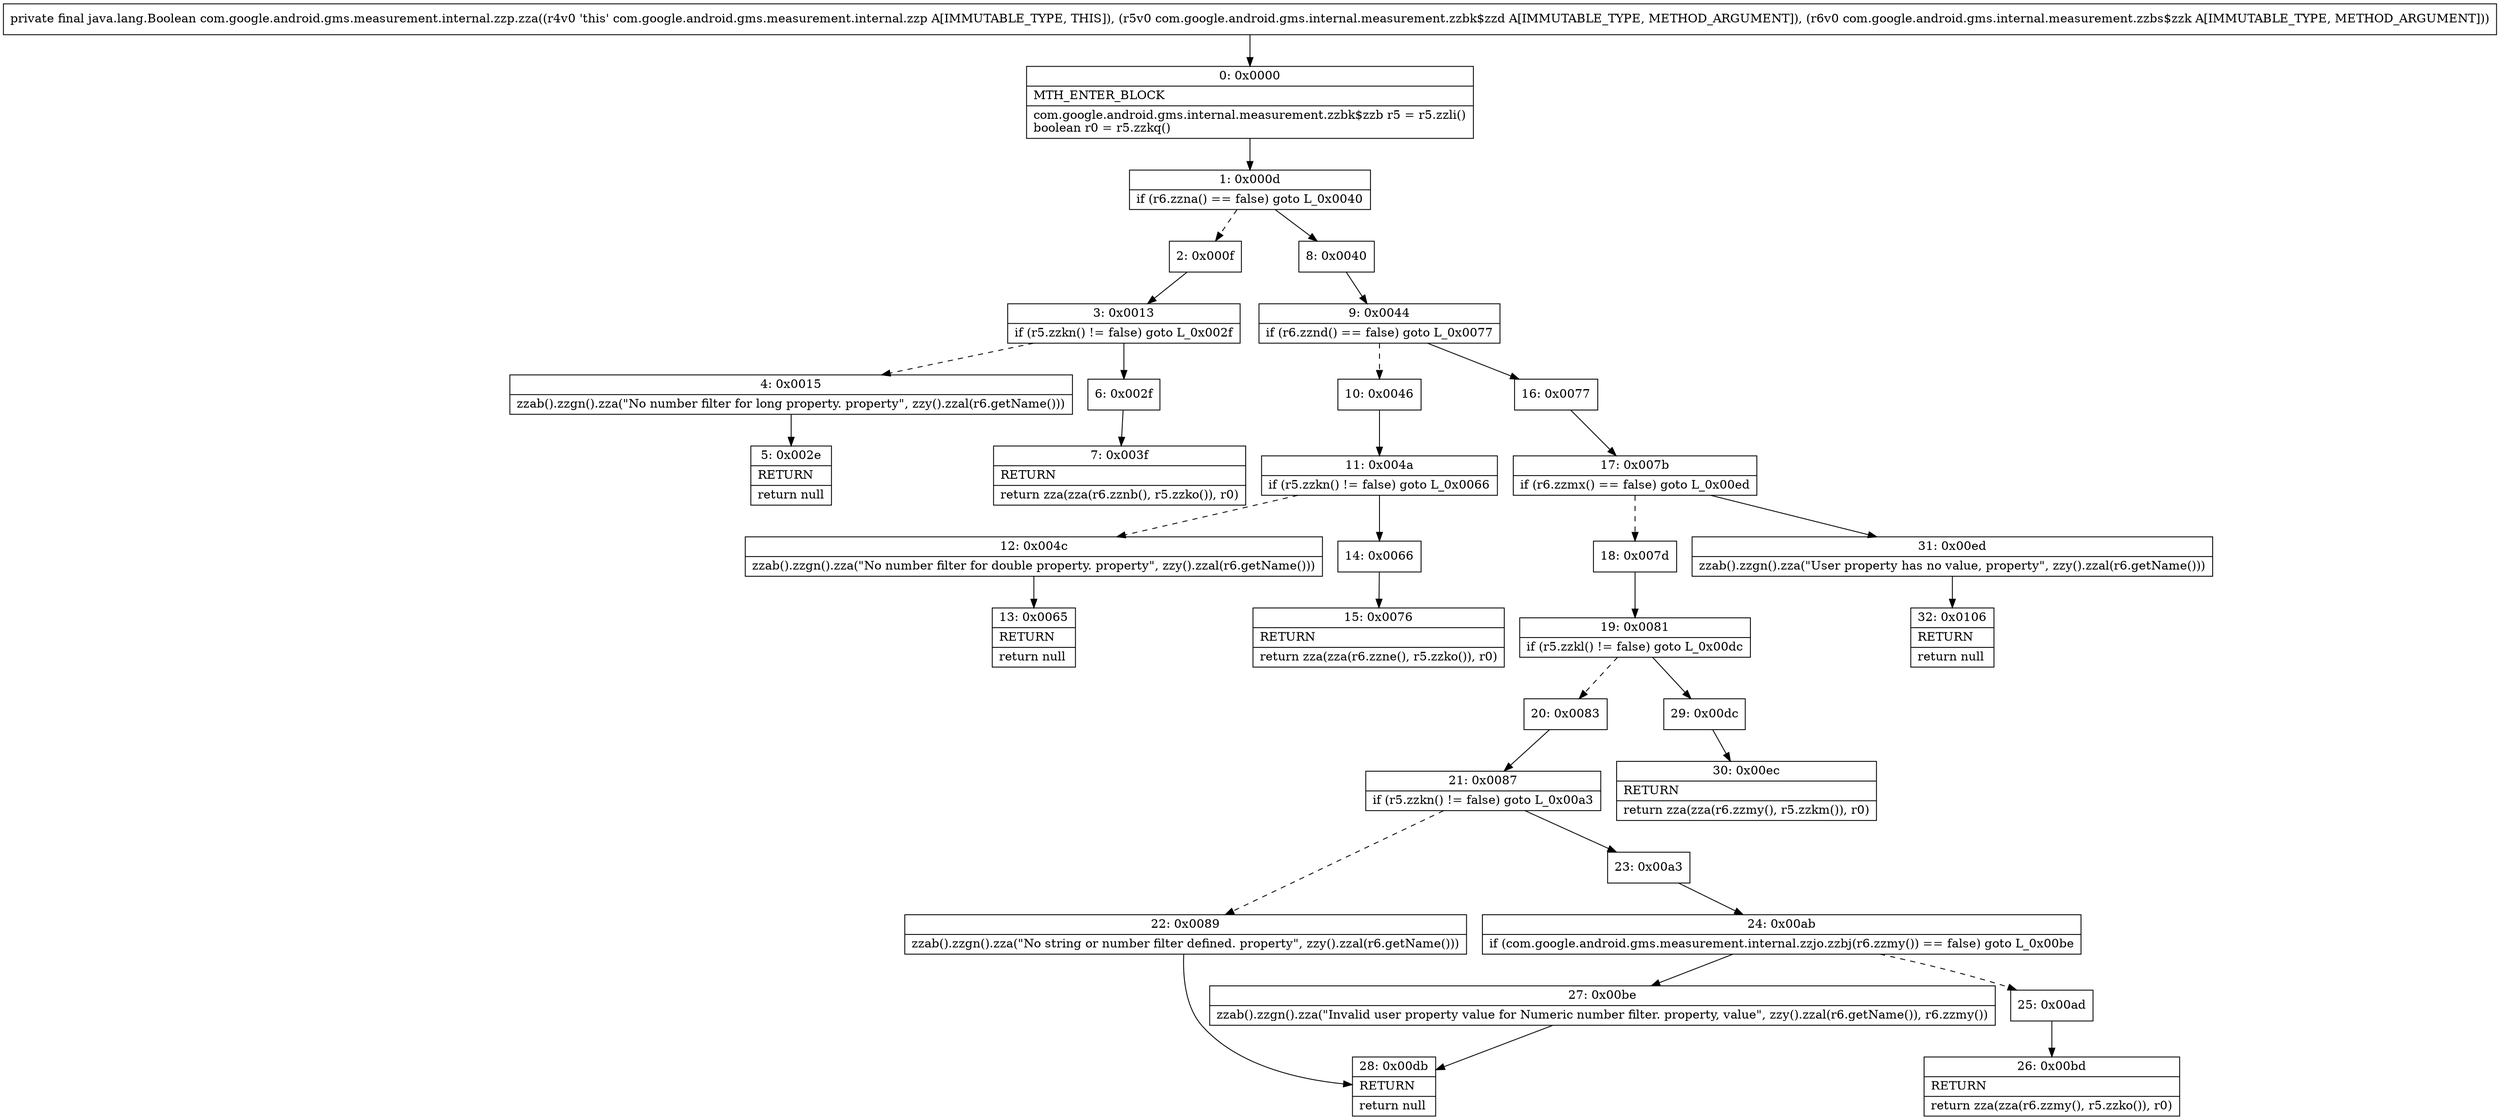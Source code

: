 digraph "CFG forcom.google.android.gms.measurement.internal.zzp.zza(Lcom\/google\/android\/gms\/internal\/measurement\/zzbk$zzd;Lcom\/google\/android\/gms\/internal\/measurement\/zzbs$zzk;)Ljava\/lang\/Boolean;" {
Node_0 [shape=record,label="{0\:\ 0x0000|MTH_ENTER_BLOCK\l|com.google.android.gms.internal.measurement.zzbk$zzb r5 = r5.zzli()\lboolean r0 = r5.zzkq()\l}"];
Node_1 [shape=record,label="{1\:\ 0x000d|if (r6.zzna() == false) goto L_0x0040\l}"];
Node_2 [shape=record,label="{2\:\ 0x000f}"];
Node_3 [shape=record,label="{3\:\ 0x0013|if (r5.zzkn() != false) goto L_0x002f\l}"];
Node_4 [shape=record,label="{4\:\ 0x0015|zzab().zzgn().zza(\"No number filter for long property. property\", zzy().zzal(r6.getName()))\l}"];
Node_5 [shape=record,label="{5\:\ 0x002e|RETURN\l|return null\l}"];
Node_6 [shape=record,label="{6\:\ 0x002f}"];
Node_7 [shape=record,label="{7\:\ 0x003f|RETURN\l|return zza(zza(r6.zznb(), r5.zzko()), r0)\l}"];
Node_8 [shape=record,label="{8\:\ 0x0040}"];
Node_9 [shape=record,label="{9\:\ 0x0044|if (r6.zznd() == false) goto L_0x0077\l}"];
Node_10 [shape=record,label="{10\:\ 0x0046}"];
Node_11 [shape=record,label="{11\:\ 0x004a|if (r5.zzkn() != false) goto L_0x0066\l}"];
Node_12 [shape=record,label="{12\:\ 0x004c|zzab().zzgn().zza(\"No number filter for double property. property\", zzy().zzal(r6.getName()))\l}"];
Node_13 [shape=record,label="{13\:\ 0x0065|RETURN\l|return null\l}"];
Node_14 [shape=record,label="{14\:\ 0x0066}"];
Node_15 [shape=record,label="{15\:\ 0x0076|RETURN\l|return zza(zza(r6.zzne(), r5.zzko()), r0)\l}"];
Node_16 [shape=record,label="{16\:\ 0x0077}"];
Node_17 [shape=record,label="{17\:\ 0x007b|if (r6.zzmx() == false) goto L_0x00ed\l}"];
Node_18 [shape=record,label="{18\:\ 0x007d}"];
Node_19 [shape=record,label="{19\:\ 0x0081|if (r5.zzkl() != false) goto L_0x00dc\l}"];
Node_20 [shape=record,label="{20\:\ 0x0083}"];
Node_21 [shape=record,label="{21\:\ 0x0087|if (r5.zzkn() != false) goto L_0x00a3\l}"];
Node_22 [shape=record,label="{22\:\ 0x0089|zzab().zzgn().zza(\"No string or number filter defined. property\", zzy().zzal(r6.getName()))\l}"];
Node_23 [shape=record,label="{23\:\ 0x00a3}"];
Node_24 [shape=record,label="{24\:\ 0x00ab|if (com.google.android.gms.measurement.internal.zzjo.zzbj(r6.zzmy()) == false) goto L_0x00be\l}"];
Node_25 [shape=record,label="{25\:\ 0x00ad}"];
Node_26 [shape=record,label="{26\:\ 0x00bd|RETURN\l|return zza(zza(r6.zzmy(), r5.zzko()), r0)\l}"];
Node_27 [shape=record,label="{27\:\ 0x00be|zzab().zzgn().zza(\"Invalid user property value for Numeric number filter. property, value\", zzy().zzal(r6.getName()), r6.zzmy())\l}"];
Node_28 [shape=record,label="{28\:\ 0x00db|RETURN\l|return null\l}"];
Node_29 [shape=record,label="{29\:\ 0x00dc}"];
Node_30 [shape=record,label="{30\:\ 0x00ec|RETURN\l|return zza(zza(r6.zzmy(), r5.zzkm()), r0)\l}"];
Node_31 [shape=record,label="{31\:\ 0x00ed|zzab().zzgn().zza(\"User property has no value, property\", zzy().zzal(r6.getName()))\l}"];
Node_32 [shape=record,label="{32\:\ 0x0106|RETURN\l|return null\l}"];
MethodNode[shape=record,label="{private final java.lang.Boolean com.google.android.gms.measurement.internal.zzp.zza((r4v0 'this' com.google.android.gms.measurement.internal.zzp A[IMMUTABLE_TYPE, THIS]), (r5v0 com.google.android.gms.internal.measurement.zzbk$zzd A[IMMUTABLE_TYPE, METHOD_ARGUMENT]), (r6v0 com.google.android.gms.internal.measurement.zzbs$zzk A[IMMUTABLE_TYPE, METHOD_ARGUMENT])) }"];
MethodNode -> Node_0;
Node_0 -> Node_1;
Node_1 -> Node_2[style=dashed];
Node_1 -> Node_8;
Node_2 -> Node_3;
Node_3 -> Node_4[style=dashed];
Node_3 -> Node_6;
Node_4 -> Node_5;
Node_6 -> Node_7;
Node_8 -> Node_9;
Node_9 -> Node_10[style=dashed];
Node_9 -> Node_16;
Node_10 -> Node_11;
Node_11 -> Node_12[style=dashed];
Node_11 -> Node_14;
Node_12 -> Node_13;
Node_14 -> Node_15;
Node_16 -> Node_17;
Node_17 -> Node_18[style=dashed];
Node_17 -> Node_31;
Node_18 -> Node_19;
Node_19 -> Node_20[style=dashed];
Node_19 -> Node_29;
Node_20 -> Node_21;
Node_21 -> Node_22[style=dashed];
Node_21 -> Node_23;
Node_22 -> Node_28;
Node_23 -> Node_24;
Node_24 -> Node_25[style=dashed];
Node_24 -> Node_27;
Node_25 -> Node_26;
Node_27 -> Node_28;
Node_29 -> Node_30;
Node_31 -> Node_32;
}


